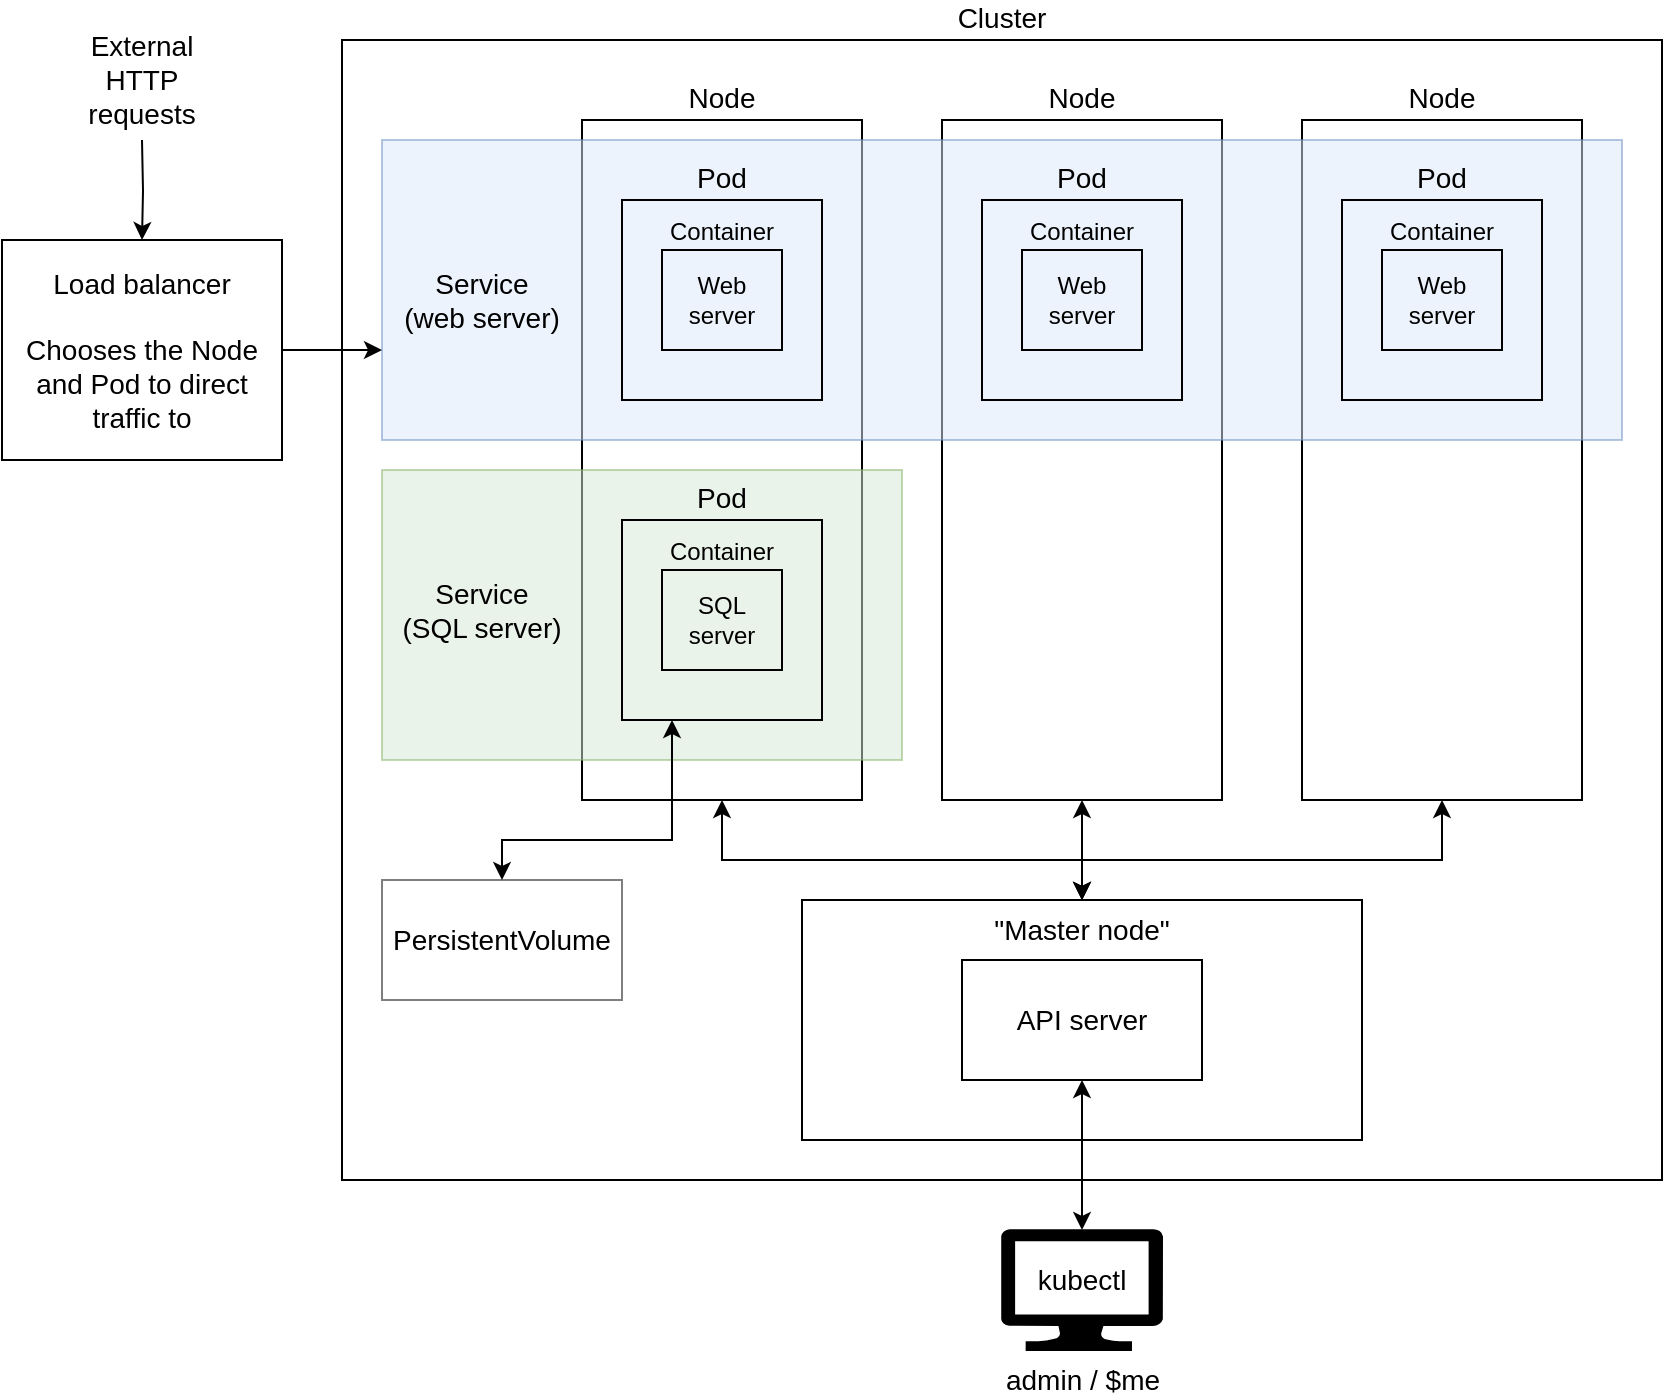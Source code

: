 <mxfile version="13.5.3" type="device"><diagram id="X5krJEMwaFluI1DEm-uY" name="Page-1"><mxGraphModel dx="1350" dy="887" grid="1" gridSize="10" guides="1" tooltips="1" connect="1" arrows="1" fold="1" page="1" pageScale="1" pageWidth="850" pageHeight="1100" math="0" shadow="0"><root><mxCell id="0"/><mxCell id="1" parent="0"/><mxCell id="zzd9gKXO32EiJ49JcFrn-59" value="&quot;Master node&quot;" style="rounded=0;whiteSpace=wrap;html=1;labelBackgroundColor=none;fillColor=none;fontSize=14;align=center;labelPosition=center;verticalLabelPosition=middle;verticalAlign=top;strokeWidth=1;" vertex="1" parent="1"><mxGeometry x="410" y="610" width="280" height="120" as="geometry"/></mxCell><mxCell id="zzd9gKXO32EiJ49JcFrn-2" value="Cluster" style="rounded=0;whiteSpace=wrap;html=1;labelPosition=center;verticalLabelPosition=top;align=center;verticalAlign=bottom;fontSize=14;fillColor=none;" vertex="1" parent="1"><mxGeometry x="180" y="180" width="660" height="570" as="geometry"/></mxCell><mxCell id="zzd9gKXO32EiJ49JcFrn-3" value="Node" style="rounded=0;whiteSpace=wrap;html=1;labelPosition=center;verticalLabelPosition=top;align=center;verticalAlign=bottom;fontSize=14;" vertex="1" parent="1"><mxGeometry x="300" y="220" width="140" height="340" as="geometry"/></mxCell><mxCell id="zzd9gKXO32EiJ49JcFrn-60" style="edgeStyle=orthogonalEdgeStyle;rounded=0;orthogonalLoop=1;jettySize=auto;html=1;exitX=0.5;exitY=1;exitDx=0;exitDy=0;entryX=0.5;entryY=0;entryDx=0;entryDy=0;startArrow=classic;startFill=1;fontSize=14;" edge="1" parent="1" source="zzd9gKXO32EiJ49JcFrn-4" target="zzd9gKXO32EiJ49JcFrn-59"><mxGeometry relative="1" as="geometry"/></mxCell><mxCell id="zzd9gKXO32EiJ49JcFrn-4" value="Node" style="rounded=0;whiteSpace=wrap;html=1;labelPosition=center;verticalLabelPosition=top;align=center;verticalAlign=bottom;fontSize=14;" vertex="1" parent="1"><mxGeometry x="480" y="220" width="140" height="340" as="geometry"/></mxCell><mxCell id="zzd9gKXO32EiJ49JcFrn-5" value="Node" style="rounded=0;whiteSpace=wrap;html=1;labelPosition=center;verticalLabelPosition=top;align=center;verticalAlign=bottom;fontSize=14;" vertex="1" parent="1"><mxGeometry x="660" y="220" width="140" height="340" as="geometry"/></mxCell><mxCell id="zzd9gKXO32EiJ49JcFrn-53" style="edgeStyle=orthogonalEdgeStyle;rounded=0;orthogonalLoop=1;jettySize=auto;html=1;entryX=0.5;entryY=1;entryDx=0;entryDy=0;startArrow=classic;startFill=1;fontSize=14;" edge="1" parent="1" target="zzd9gKXO32EiJ49JcFrn-3"><mxGeometry relative="1" as="geometry"><mxPoint x="550" y="610" as="sourcePoint"/><Array as="points"><mxPoint x="550" y="590"/><mxPoint x="370" y="590"/></Array></mxGeometry></mxCell><mxCell id="zzd9gKXO32EiJ49JcFrn-54" style="edgeStyle=orthogonalEdgeStyle;rounded=0;orthogonalLoop=1;jettySize=auto;html=1;entryX=0.5;entryY=1;entryDx=0;entryDy=0;startArrow=classic;startFill=1;fontSize=14;" edge="1" parent="1" target="zzd9gKXO32EiJ49JcFrn-5"><mxGeometry relative="1" as="geometry"><mxPoint x="550" y="610" as="sourcePoint"/><Array as="points"><mxPoint x="550" y="590"/><mxPoint x="730" y="590"/></Array></mxGeometry></mxCell><mxCell id="zzd9gKXO32EiJ49JcFrn-8" value="API server" style="rounded=0;whiteSpace=wrap;html=1;labelPosition=center;verticalLabelPosition=middle;align=center;verticalAlign=middle;fontSize=14;fillColor=none;" vertex="1" parent="1"><mxGeometry x="490" y="640" width="120" height="60" as="geometry"/></mxCell><mxCell id="zzd9gKXO32EiJ49JcFrn-11" value="" style="edgeStyle=orthogonalEdgeStyle;rounded=0;orthogonalLoop=1;jettySize=auto;html=1;exitX=0.5;exitY=0;exitDx=0;exitDy=0;exitPerimeter=0;entryX=0.5;entryY=1;entryDx=0;entryDy=0;fontSize=14;startArrow=classic;startFill=1;" edge="1" parent="1" source="zzd9gKXO32EiJ49JcFrn-10" target="zzd9gKXO32EiJ49JcFrn-8"><mxGeometry y="-30" relative="1" as="geometry"><mxPoint as="offset"/></mxGeometry></mxCell><mxCell id="zzd9gKXO32EiJ49JcFrn-10" value="admin / $me" style="verticalLabelPosition=bottom;html=1;verticalAlign=top;align=center;shape=mxgraph.azure.computer;pointerEvents=1;fontSize=14;fillColor=#000000;labelPosition=center;" vertex="1" parent="1"><mxGeometry x="510" y="775" width="80" height="60" as="geometry"/></mxCell><mxCell id="zzd9gKXO32EiJ49JcFrn-12" value="&lt;div&gt;&lt;br&gt;&lt;/div&gt;&lt;div&gt;&lt;br&gt;&lt;/div&gt;" style="rounded=0;html=1;fontSize=14;fillColor=#dae8fc;strokeColor=#6c8ebf;opacity=50;labelPosition=center;verticalLabelPosition=middle;align=center;verticalAlign=middle;labelBackgroundColor=none;labelBorderColor=none;whiteSpace=wrap;" vertex="1" parent="1"><mxGeometry x="200" y="230" width="620" height="150" as="geometry"/></mxCell><mxCell id="zzd9gKXO32EiJ49JcFrn-16" value="" style="group" vertex="1" connectable="0" parent="1"><mxGeometry x="320" y="260" width="100" height="100" as="geometry"/></mxCell><mxCell id="zzd9gKXO32EiJ49JcFrn-17" value="" style="group" vertex="1" connectable="0" parent="zzd9gKXO32EiJ49JcFrn-16"><mxGeometry width="100" height="100" as="geometry"/></mxCell><mxCell id="zzd9gKXO32EiJ49JcFrn-14" value="&lt;div&gt;Pod&lt;/div&gt;" style="rounded=0;whiteSpace=wrap;html=1;fillColor=none;fontSize=14;labelPosition=center;verticalLabelPosition=top;align=center;verticalAlign=bottom;" vertex="1" parent="zzd9gKXO32EiJ49JcFrn-17"><mxGeometry width="100" height="100" as="geometry"/></mxCell><mxCell id="zzd9gKXO32EiJ49JcFrn-24" value="Container" style="rounded=0;whiteSpace=wrap;html=1;fillColor=none;fontSize=12;align=center;labelPosition=center;verticalLabelPosition=top;verticalAlign=bottom;" vertex="1" parent="zzd9gKXO32EiJ49JcFrn-17"><mxGeometry x="20" y="25" width="60" height="50" as="geometry"/></mxCell><mxCell id="zzd9gKXO32EiJ49JcFrn-26" value="Web server" style="text;html=1;strokeColor=none;fillColor=none;align=center;verticalAlign=middle;whiteSpace=wrap;rounded=0;fontSize=12;" vertex="1" parent="zzd9gKXO32EiJ49JcFrn-17"><mxGeometry x="30" y="40" width="40" height="20" as="geometry"/></mxCell><mxCell id="zzd9gKXO32EiJ49JcFrn-27" value="" style="group" vertex="1" connectable="0" parent="1"><mxGeometry x="500" y="260" width="100" height="100" as="geometry"/></mxCell><mxCell id="zzd9gKXO32EiJ49JcFrn-28" value="" style="group" vertex="1" connectable="0" parent="zzd9gKXO32EiJ49JcFrn-27"><mxGeometry width="100" height="100" as="geometry"/></mxCell><mxCell id="zzd9gKXO32EiJ49JcFrn-29" value="&lt;div&gt;Pod&lt;/div&gt;" style="rounded=0;whiteSpace=wrap;html=1;fillColor=none;fontSize=14;labelPosition=center;verticalLabelPosition=top;align=center;verticalAlign=bottom;" vertex="1" parent="zzd9gKXO32EiJ49JcFrn-28"><mxGeometry width="100" height="100" as="geometry"/></mxCell><mxCell id="zzd9gKXO32EiJ49JcFrn-30" value="Container" style="rounded=0;whiteSpace=wrap;html=1;fillColor=none;fontSize=12;align=center;labelPosition=center;verticalLabelPosition=top;verticalAlign=bottom;" vertex="1" parent="zzd9gKXO32EiJ49JcFrn-28"><mxGeometry x="20" y="25" width="60" height="50" as="geometry"/></mxCell><mxCell id="zzd9gKXO32EiJ49JcFrn-31" value="Web server" style="text;html=1;strokeColor=none;fillColor=none;align=center;verticalAlign=middle;whiteSpace=wrap;rounded=0;fontSize=12;" vertex="1" parent="zzd9gKXO32EiJ49JcFrn-28"><mxGeometry x="30" y="40" width="40" height="20" as="geometry"/></mxCell><mxCell id="zzd9gKXO32EiJ49JcFrn-32" value="" style="group" vertex="1" connectable="0" parent="1"><mxGeometry x="680" y="260" width="100" height="100" as="geometry"/></mxCell><mxCell id="zzd9gKXO32EiJ49JcFrn-33" value="" style="group" vertex="1" connectable="0" parent="zzd9gKXO32EiJ49JcFrn-32"><mxGeometry width="100" height="100" as="geometry"/></mxCell><mxCell id="zzd9gKXO32EiJ49JcFrn-34" value="&lt;div&gt;Pod&lt;/div&gt;" style="rounded=0;whiteSpace=wrap;html=1;fillColor=none;fontSize=14;labelPosition=center;verticalLabelPosition=top;align=center;verticalAlign=bottom;" vertex="1" parent="zzd9gKXO32EiJ49JcFrn-33"><mxGeometry width="100" height="100" as="geometry"/></mxCell><mxCell id="zzd9gKXO32EiJ49JcFrn-35" value="Container" style="rounded=0;whiteSpace=wrap;html=1;fillColor=none;fontSize=12;align=center;labelPosition=center;verticalLabelPosition=top;verticalAlign=bottom;" vertex="1" parent="zzd9gKXO32EiJ49JcFrn-33"><mxGeometry x="20" y="25" width="60" height="50" as="geometry"/></mxCell><mxCell id="zzd9gKXO32EiJ49JcFrn-36" value="Web server" style="text;html=1;strokeColor=none;fillColor=none;align=center;verticalAlign=middle;whiteSpace=wrap;rounded=0;fontSize=12;" vertex="1" parent="zzd9gKXO32EiJ49JcFrn-33"><mxGeometry x="30" y="40" width="40" height="20" as="geometry"/></mxCell><mxCell id="zzd9gKXO32EiJ49JcFrn-39" value="Service (web server)" style="text;html=1;strokeColor=none;fillColor=none;align=center;verticalAlign=middle;whiteSpace=wrap;rounded=0;labelBackgroundColor=none;fontSize=14;opacity=50;" vertex="1" parent="1"><mxGeometry x="210" y="300" width="80" height="20" as="geometry"/></mxCell><mxCell id="zzd9gKXO32EiJ49JcFrn-46" value="" style="rounded=0;html=1;fontSize=14;fillColor=#d5e8d4;strokeColor=#82b366;labelPosition=center;verticalLabelPosition=middle;align=center;verticalAlign=middle;labelBackgroundColor=none;labelBorderColor=none;whiteSpace=wrap;opacity=50;" vertex="1" parent="1"><mxGeometry x="200" y="395" width="260" height="145" as="geometry"/></mxCell><mxCell id="zzd9gKXO32EiJ49JcFrn-47" value="Service&lt;br&gt;(SQL server)" style="text;html=1;strokeColor=none;fillColor=none;align=center;verticalAlign=middle;whiteSpace=wrap;rounded=0;labelBackgroundColor=none;fontSize=14;opacity=50;" vertex="1" parent="1"><mxGeometry x="205" y="455" width="90" height="20" as="geometry"/></mxCell><mxCell id="zzd9gKXO32EiJ49JcFrn-41" value="" style="group" vertex="1" connectable="0" parent="1"><mxGeometry x="320" y="420" width="100" height="100" as="geometry"/></mxCell><mxCell id="zzd9gKXO32EiJ49JcFrn-42" value="" style="group" vertex="1" connectable="0" parent="zzd9gKXO32EiJ49JcFrn-41"><mxGeometry width="100" height="100" as="geometry"/></mxCell><mxCell id="zzd9gKXO32EiJ49JcFrn-43" value="&lt;div&gt;Pod&lt;/div&gt;" style="rounded=0;whiteSpace=wrap;html=1;fillColor=none;fontSize=14;labelPosition=center;verticalLabelPosition=top;align=center;verticalAlign=bottom;" vertex="1" parent="zzd9gKXO32EiJ49JcFrn-42"><mxGeometry width="100" height="100" as="geometry"/></mxCell><mxCell id="zzd9gKXO32EiJ49JcFrn-44" value="Container" style="rounded=0;whiteSpace=wrap;html=1;fillColor=none;fontSize=12;align=center;labelPosition=center;verticalLabelPosition=top;verticalAlign=bottom;" vertex="1" parent="zzd9gKXO32EiJ49JcFrn-42"><mxGeometry x="20" y="25" width="60" height="50" as="geometry"/></mxCell><mxCell id="zzd9gKXO32EiJ49JcFrn-45" value="SQL server" style="text;html=1;strokeColor=none;fillColor=none;align=center;verticalAlign=middle;whiteSpace=wrap;rounded=0;fontSize=12;" vertex="1" parent="zzd9gKXO32EiJ49JcFrn-42"><mxGeometry x="30" y="40" width="40" height="20" as="geometry"/></mxCell><mxCell id="zzd9gKXO32EiJ49JcFrn-51" value="kubectl" style="text;html=1;strokeColor=none;fillColor=none;align=center;verticalAlign=middle;whiteSpace=wrap;rounded=0;labelBackgroundColor=none;fontSize=14;opacity=50;" vertex="1" parent="1"><mxGeometry x="530" y="790" width="40" height="20" as="geometry"/></mxCell><mxCell id="zzd9gKXO32EiJ49JcFrn-57" style="edgeStyle=orthogonalEdgeStyle;rounded=0;orthogonalLoop=1;jettySize=auto;html=1;startArrow=classic;startFill=1;fontSize=14;entryX=0.25;entryY=1;entryDx=0;entryDy=0;" edge="1" parent="1" source="zzd9gKXO32EiJ49JcFrn-56" target="zzd9gKXO32EiJ49JcFrn-43"><mxGeometry relative="1" as="geometry"><Array as="points"><mxPoint x="260" y="580"/><mxPoint x="345" y="580"/></Array></mxGeometry></mxCell><mxCell id="zzd9gKXO32EiJ49JcFrn-56" value="PersistentVolume" style="rounded=0;whiteSpace=wrap;html=1;labelBackgroundColor=none;fillColor=none;fontSize=14;opacity=50;align=center;" vertex="1" parent="1"><mxGeometry x="200" y="600" width="120" height="60" as="geometry"/></mxCell><mxCell id="zzd9gKXO32EiJ49JcFrn-66" style="edgeStyle=orthogonalEdgeStyle;rounded=0;orthogonalLoop=1;jettySize=auto;html=1;exitX=1;exitY=0.5;exitDx=0;exitDy=0;entryX=0;entryY=0.7;entryDx=0;entryDy=0;startArrow=none;startFill=0;fontSize=14;entryPerimeter=0;" edge="1" parent="1" source="zzd9gKXO32EiJ49JcFrn-61" target="zzd9gKXO32EiJ49JcFrn-12"><mxGeometry relative="1" as="geometry"/></mxCell><mxCell id="zzd9gKXO32EiJ49JcFrn-61" value="Load balancer&lt;b&gt;&lt;br&gt;&lt;/b&gt;&lt;br&gt;&lt;div align=&quot;center&quot;&gt;Chooses the Node and Pod to direct traffic to&lt;br&gt;&lt;/div&gt;" style="rounded=0;whiteSpace=wrap;html=1;labelBackgroundColor=none;strokeWidth=1;fillColor=none;fontSize=14;align=center;" vertex="1" parent="1"><mxGeometry x="10" y="280" width="140" height="110" as="geometry"/></mxCell><mxCell id="zzd9gKXO32EiJ49JcFrn-65" style="edgeStyle=orthogonalEdgeStyle;rounded=0;orthogonalLoop=1;jettySize=auto;html=1;entryX=0.5;entryY=0;entryDx=0;entryDy=0;startArrow=none;startFill=0;fontSize=14;" edge="1" parent="1" target="zzd9gKXO32EiJ49JcFrn-61"><mxGeometry relative="1" as="geometry"><mxPoint x="80" y="230" as="sourcePoint"/></mxGeometry></mxCell><mxCell id="zzd9gKXO32EiJ49JcFrn-64" value="External HTTP requests" style="text;html=1;strokeColor=none;fillColor=none;align=center;verticalAlign=middle;whiteSpace=wrap;rounded=0;labelBackgroundColor=none;fontSize=14;" vertex="1" parent="1"><mxGeometry x="60" y="190" width="40" height="20" as="geometry"/></mxCell></root></mxGraphModel></diagram></mxfile>